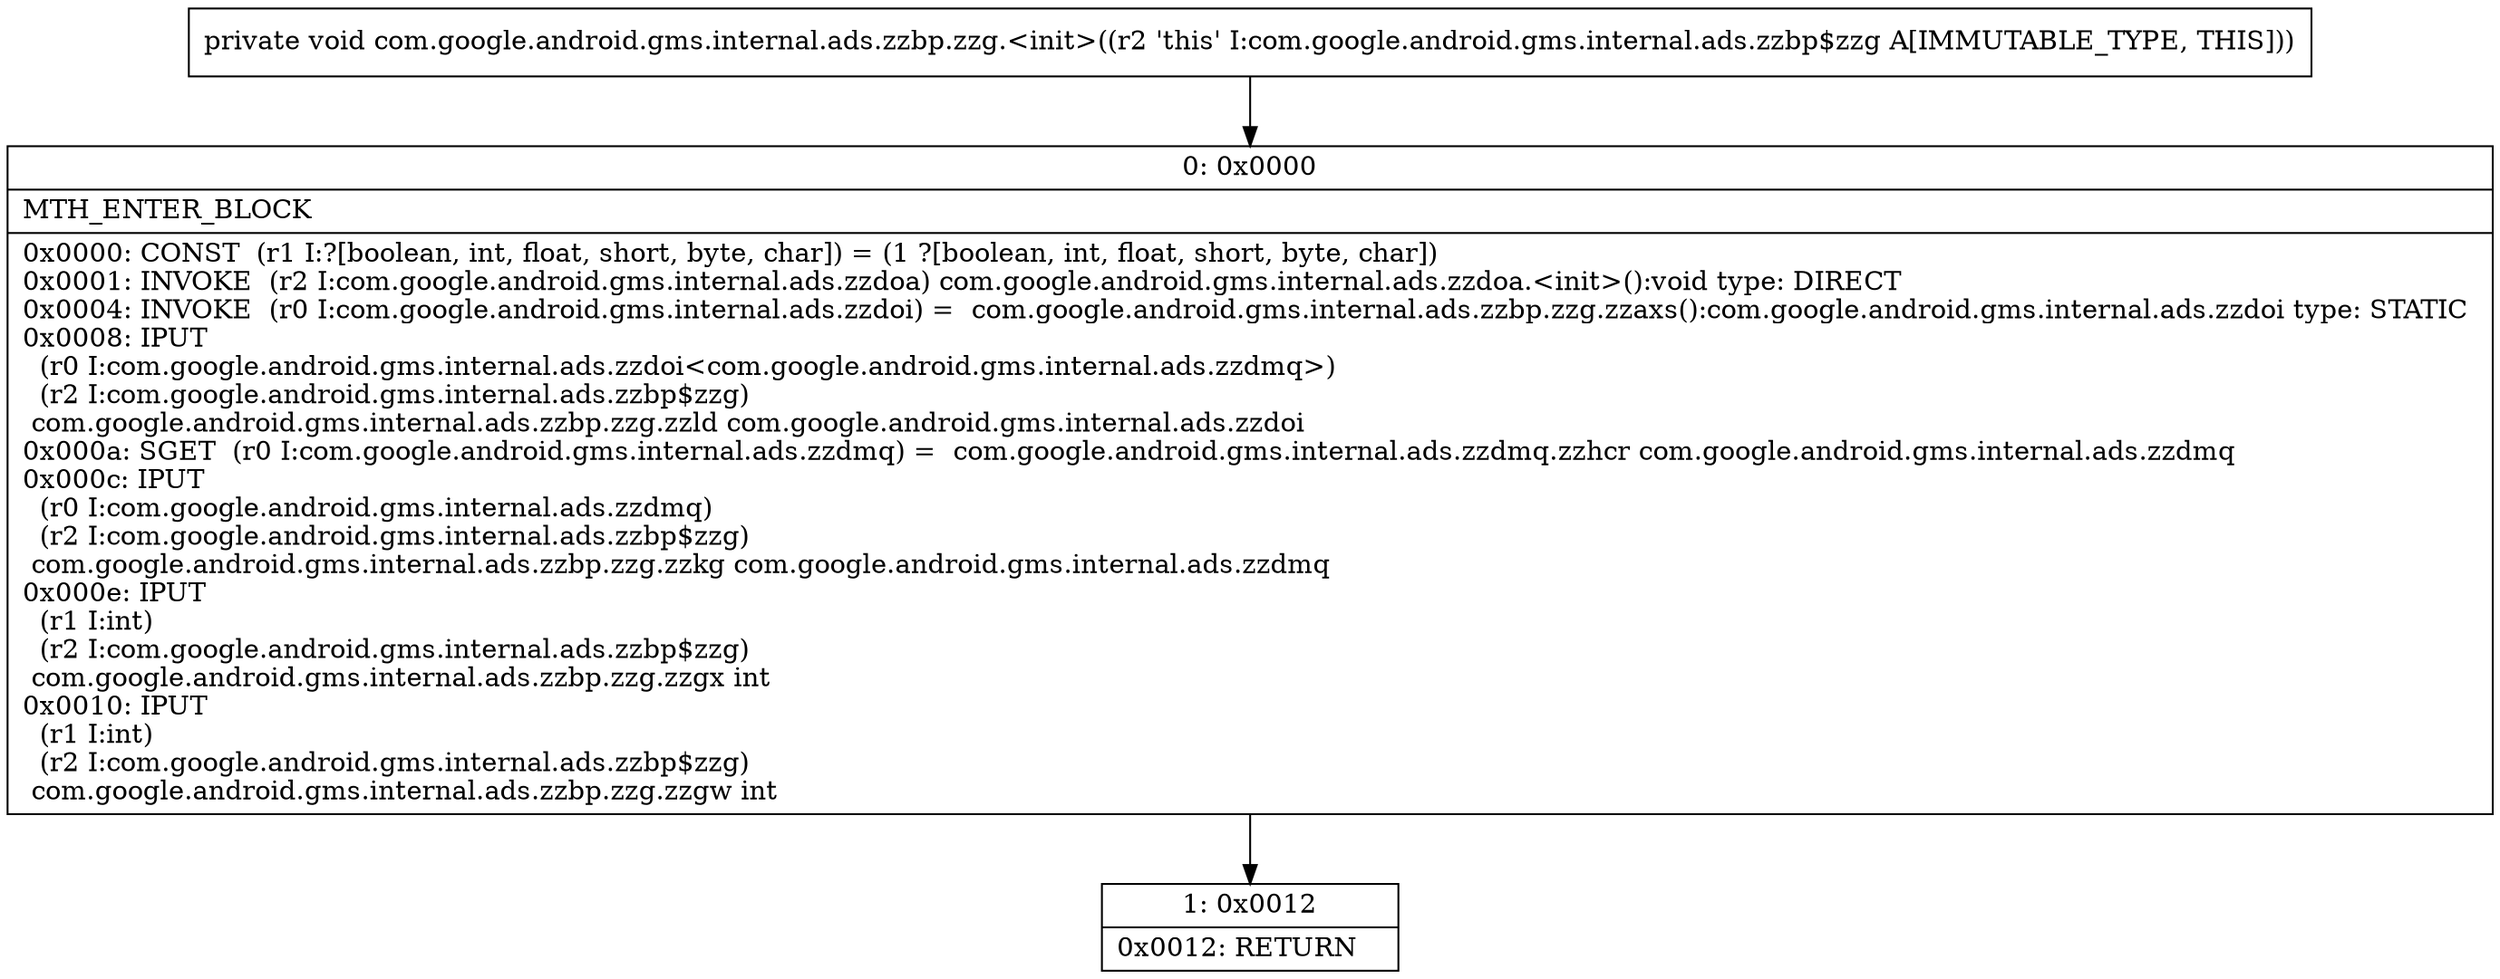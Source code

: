 digraph "CFG forcom.google.android.gms.internal.ads.zzbp.zzg.\<init\>()V" {
Node_0 [shape=record,label="{0\:\ 0x0000|MTH_ENTER_BLOCK\l|0x0000: CONST  (r1 I:?[boolean, int, float, short, byte, char]) = (1 ?[boolean, int, float, short, byte, char]) \l0x0001: INVOKE  (r2 I:com.google.android.gms.internal.ads.zzdoa) com.google.android.gms.internal.ads.zzdoa.\<init\>():void type: DIRECT \l0x0004: INVOKE  (r0 I:com.google.android.gms.internal.ads.zzdoi) =  com.google.android.gms.internal.ads.zzbp.zzg.zzaxs():com.google.android.gms.internal.ads.zzdoi type: STATIC \l0x0008: IPUT  \l  (r0 I:com.google.android.gms.internal.ads.zzdoi\<com.google.android.gms.internal.ads.zzdmq\>)\l  (r2 I:com.google.android.gms.internal.ads.zzbp$zzg)\l com.google.android.gms.internal.ads.zzbp.zzg.zzld com.google.android.gms.internal.ads.zzdoi \l0x000a: SGET  (r0 I:com.google.android.gms.internal.ads.zzdmq) =  com.google.android.gms.internal.ads.zzdmq.zzhcr com.google.android.gms.internal.ads.zzdmq \l0x000c: IPUT  \l  (r0 I:com.google.android.gms.internal.ads.zzdmq)\l  (r2 I:com.google.android.gms.internal.ads.zzbp$zzg)\l com.google.android.gms.internal.ads.zzbp.zzg.zzkg com.google.android.gms.internal.ads.zzdmq \l0x000e: IPUT  \l  (r1 I:int)\l  (r2 I:com.google.android.gms.internal.ads.zzbp$zzg)\l com.google.android.gms.internal.ads.zzbp.zzg.zzgx int \l0x0010: IPUT  \l  (r1 I:int)\l  (r2 I:com.google.android.gms.internal.ads.zzbp$zzg)\l com.google.android.gms.internal.ads.zzbp.zzg.zzgw int \l}"];
Node_1 [shape=record,label="{1\:\ 0x0012|0x0012: RETURN   \l}"];
MethodNode[shape=record,label="{private void com.google.android.gms.internal.ads.zzbp.zzg.\<init\>((r2 'this' I:com.google.android.gms.internal.ads.zzbp$zzg A[IMMUTABLE_TYPE, THIS])) }"];
MethodNode -> Node_0;
Node_0 -> Node_1;
}

